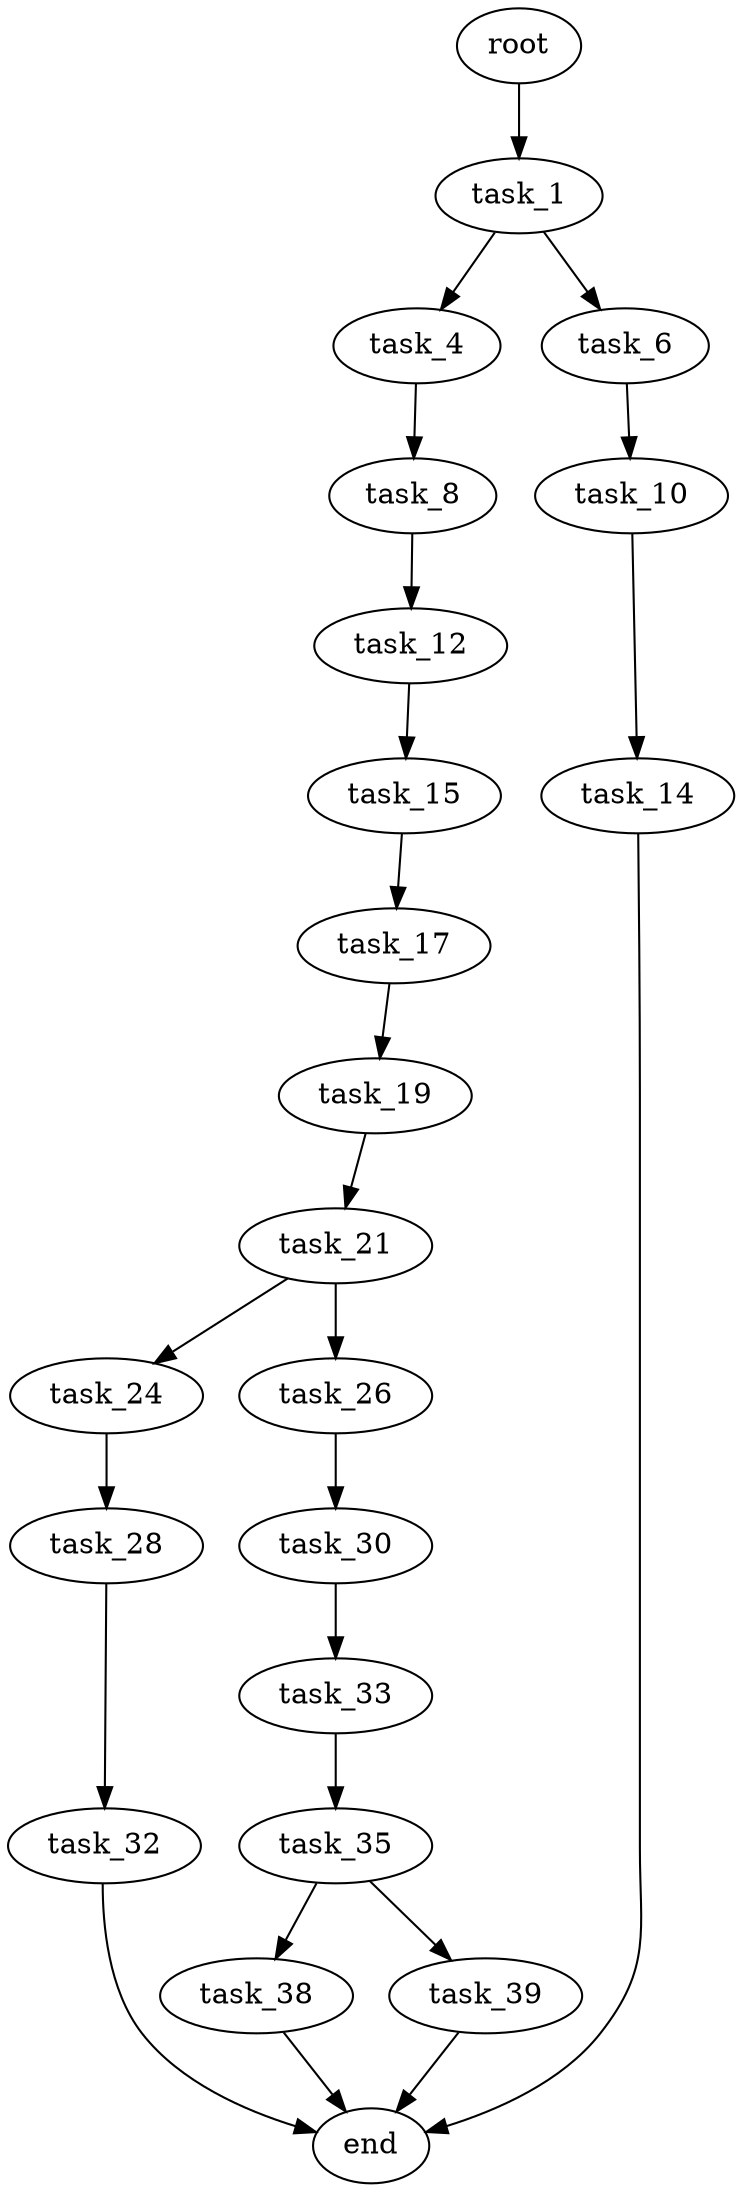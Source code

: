 digraph G {
  root [size="0.000000"];
  task_1 [size="21394048450.000000"];
  task_4 [size="29673464658.000000"];
  task_6 [size="549755813888.000000"];
  task_8 [size="782757789696.000000"];
  task_10 [size="9295045577.000000"];
  task_12 [size="98787526517.000000"];
  task_14 [size="484654542031.000000"];
  task_15 [size="134217728000.000000"];
  task_17 [size="6933404356.000000"];
  task_19 [size="782757789696.000000"];
  task_21 [size="1984741733.000000"];
  task_24 [size="1073741824000.000000"];
  task_26 [size="106212270439.000000"];
  task_28 [size="1125515306.000000"];
  task_30 [size="1390760095441.000000"];
  task_32 [size="7088532619.000000"];
  task_33 [size="887693556820.000000"];
  task_35 [size="368293445632.000000"];
  task_38 [size="28504736714.000000"];
  task_39 [size="368293445632.000000"];
  end [size="0.000000"];

  root -> task_1 [size="1.000000"];
  task_1 -> task_4 [size="536870912.000000"];
  task_1 -> task_6 [size="536870912.000000"];
  task_4 -> task_8 [size="838860800.000000"];
  task_6 -> task_10 [size="536870912.000000"];
  task_8 -> task_12 [size="679477248.000000"];
  task_10 -> task_14 [size="411041792.000000"];
  task_12 -> task_15 [size="75497472.000000"];
  task_14 -> end [size="1.000000"];
  task_15 -> task_17 [size="209715200.000000"];
  task_17 -> task_19 [size="679477248.000000"];
  task_19 -> task_21 [size="679477248.000000"];
  task_21 -> task_24 [size="33554432.000000"];
  task_21 -> task_26 [size="33554432.000000"];
  task_24 -> task_28 [size="838860800.000000"];
  task_26 -> task_30 [size="301989888.000000"];
  task_28 -> task_32 [size="33554432.000000"];
  task_30 -> task_33 [size="838860800.000000"];
  task_32 -> end [size="1.000000"];
  task_33 -> task_35 [size="679477248.000000"];
  task_35 -> task_38 [size="411041792.000000"];
  task_35 -> task_39 [size="411041792.000000"];
  task_38 -> end [size="1.000000"];
  task_39 -> end [size="1.000000"];
}
